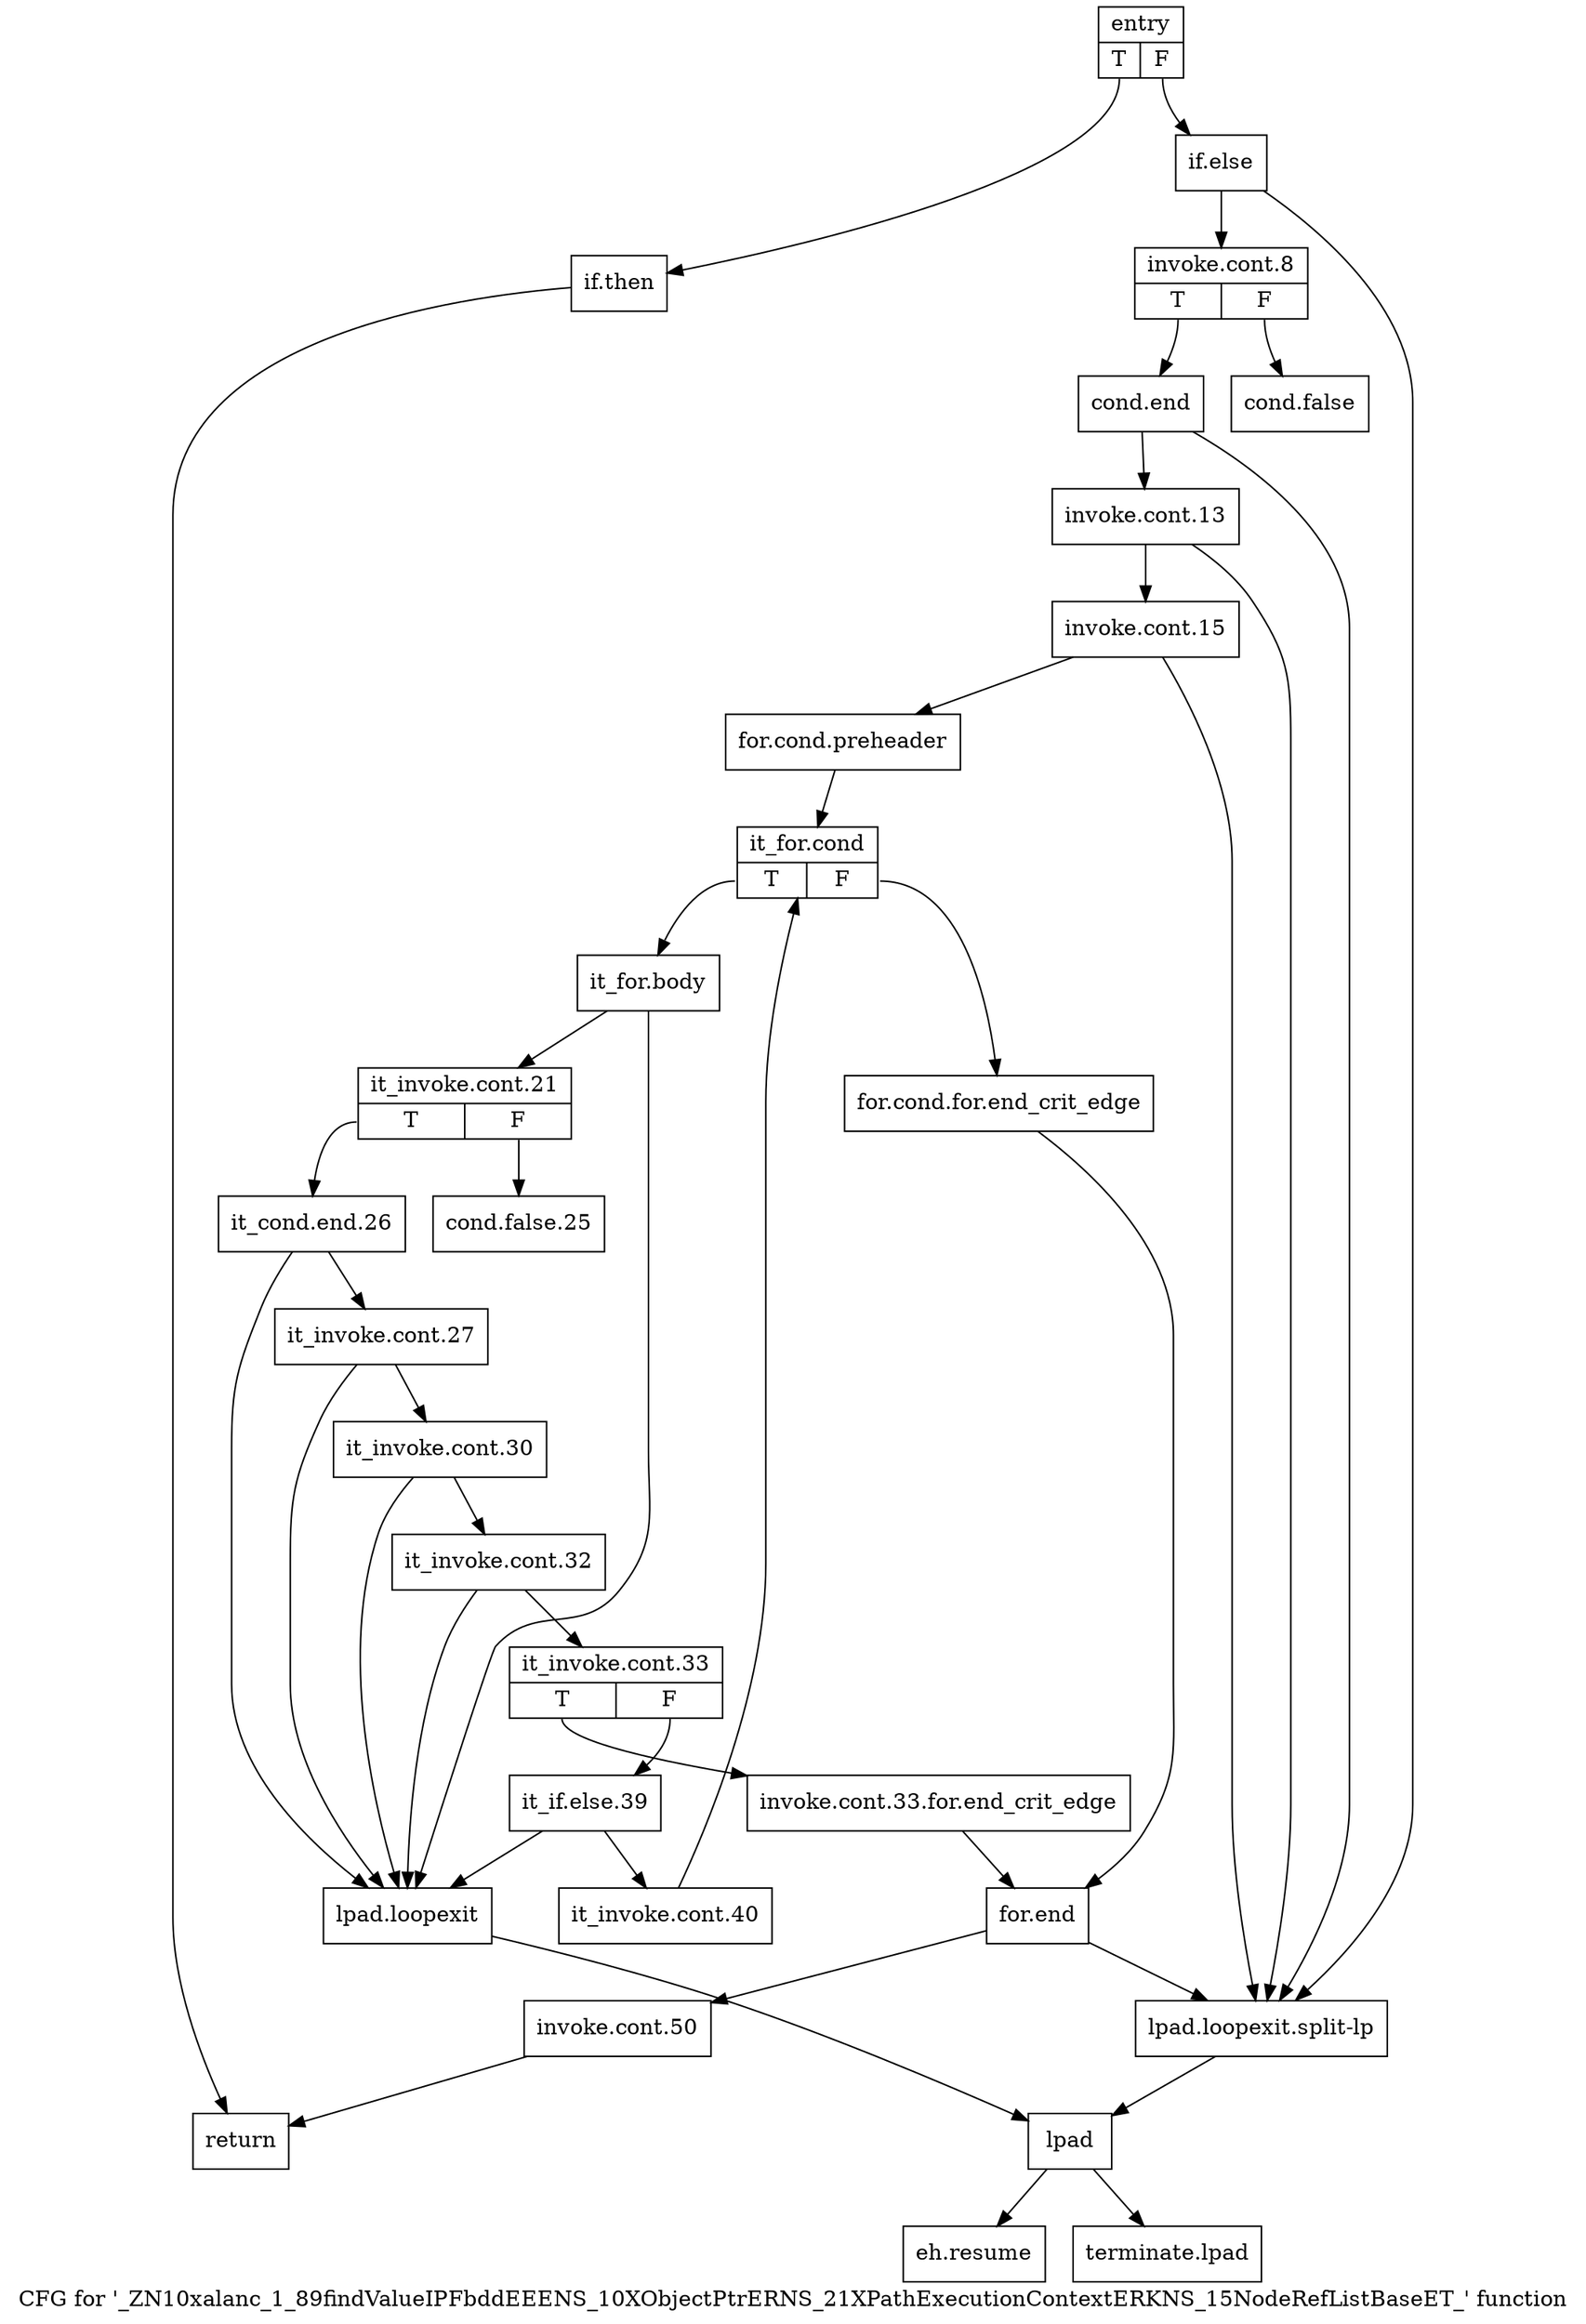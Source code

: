 digraph "CFG for '_ZN10xalanc_1_89findValueIPFbddEEENS_10XObjectPtrERNS_21XPathExecutionContextERKNS_15NodeRefListBaseET_' function" {
	label="CFG for '_ZN10xalanc_1_89findValueIPFbddEEENS_10XObjectPtrERNS_21XPathExecutionContextERKNS_15NodeRefListBaseET_' function";

	Node0x8af2450 [shape=record,label="{entry|{<s0>T|<s1>F}}"];
	Node0x8af2450:s0 -> Node0x8af24a0;
	Node0x8af2450:s1 -> Node0x8af24f0;
	Node0x8af24a0 [shape=record,label="{if.then}"];
	Node0x8af24a0 -> Node0x8af3d50;
	Node0x8af24f0 [shape=record,label="{if.else}"];
	Node0x8af24f0 -> Node0x8af2540;
	Node0x8af24f0 -> Node0x8af2630;
	Node0x8af2540 [shape=record,label="{invoke.cont.8|{<s0>T|<s1>F}}"];
	Node0x8af2540:s0 -> Node0x8af26d0;
	Node0x8af2540:s1 -> Node0x8af2590;
	Node0x8af2590 [shape=record,label="{cond.false}"];
	Node0x8af25e0 [shape=record,label="{lpad.loopexit}"];
	Node0x8af25e0 -> Node0x8af2680;
	Node0x8af2630 [shape=record,label="{lpad.loopexit.split-lp}"];
	Node0x8af2630 -> Node0x8af2680;
	Node0x8af2680 [shape=record,label="{lpad}"];
	Node0x8af2680 -> Node0x8af3da0;
	Node0x8af2680 -> Node0x8af3df0;
	Node0x8af26d0 [shape=record,label="{cond.end}"];
	Node0x8af26d0 -> Node0x8af2720;
	Node0x8af26d0 -> Node0x8af2630;
	Node0x8af2720 [shape=record,label="{invoke.cont.13}"];
	Node0x8af2720 -> Node0x8af2770;
	Node0x8af2720 -> Node0x8af2630;
	Node0x8af2770 [shape=record,label="{invoke.cont.15}"];
	Node0x8af2770 -> Node0x8aec6f0;
	Node0x8af2770 -> Node0x8af2630;
	Node0x8aec6f0 [shape=record,label="{for.cond.preheader}"];
	Node0x8aec6f0 -> Node0x8aec740;
	Node0x8aec740 [shape=record,label="{it_for.cond|{<s0>T|<s1>F}}"];
	Node0x8aec740:s0 -> Node0x8af3940;
	Node0x8aec740:s1 -> Node0x8af38f0;
	Node0x8af38f0 [shape=record,label="{for.cond.for.end_crit_edge}"];
	Node0x8af38f0 -> Node0x8af3cb0;
	Node0x8af3940 [shape=record,label="{it_for.body}"];
	Node0x8af3940 -> Node0x8af3990;
	Node0x8af3940 -> Node0x8af25e0;
	Node0x8af3990 [shape=record,label="{it_invoke.cont.21|{<s0>T|<s1>F}}"];
	Node0x8af3990:s0 -> Node0x8af3a30;
	Node0x8af3990:s1 -> Node0x8af39e0;
	Node0x8af39e0 [shape=record,label="{cond.false.25}"];
	Node0x8af3a30 [shape=record,label="{it_cond.end.26}"];
	Node0x8af3a30 -> Node0x8af3a80;
	Node0x8af3a30 -> Node0x8af25e0;
	Node0x8af3a80 [shape=record,label="{it_invoke.cont.27}"];
	Node0x8af3a80 -> Node0x8af3ad0;
	Node0x8af3a80 -> Node0x8af25e0;
	Node0x8af3ad0 [shape=record,label="{it_invoke.cont.30}"];
	Node0x8af3ad0 -> Node0x8af3b20;
	Node0x8af3ad0 -> Node0x8af25e0;
	Node0x8af3b20 [shape=record,label="{it_invoke.cont.32}"];
	Node0x8af3b20 -> Node0x8af3b70;
	Node0x8af3b20 -> Node0x8af25e0;
	Node0x8af3b70 [shape=record,label="{it_invoke.cont.33|{<s0>T|<s1>F}}"];
	Node0x8af3b70:s0 -> Node0x8af3bc0;
	Node0x8af3b70:s1 -> Node0x8af3c10;
	Node0x8af3bc0 [shape=record,label="{invoke.cont.33.for.end_crit_edge}"];
	Node0x8af3bc0 -> Node0x8af3cb0;
	Node0x8af3c10 [shape=record,label="{it_if.else.39}"];
	Node0x8af3c10 -> Node0x8af3c60;
	Node0x8af3c10 -> Node0x8af25e0;
	Node0x8af3c60 [shape=record,label="{it_invoke.cont.40}"];
	Node0x8af3c60 -> Node0x8aec740;
	Node0x8af3cb0 [shape=record,label="{for.end}"];
	Node0x8af3cb0 -> Node0x8af3d00;
	Node0x8af3cb0 -> Node0x8af2630;
	Node0x8af3d00 [shape=record,label="{invoke.cont.50}"];
	Node0x8af3d00 -> Node0x8af3d50;
	Node0x8af3d50 [shape=record,label="{return}"];
	Node0x8af3da0 [shape=record,label="{eh.resume}"];
	Node0x8af3df0 [shape=record,label="{terminate.lpad}"];
}
